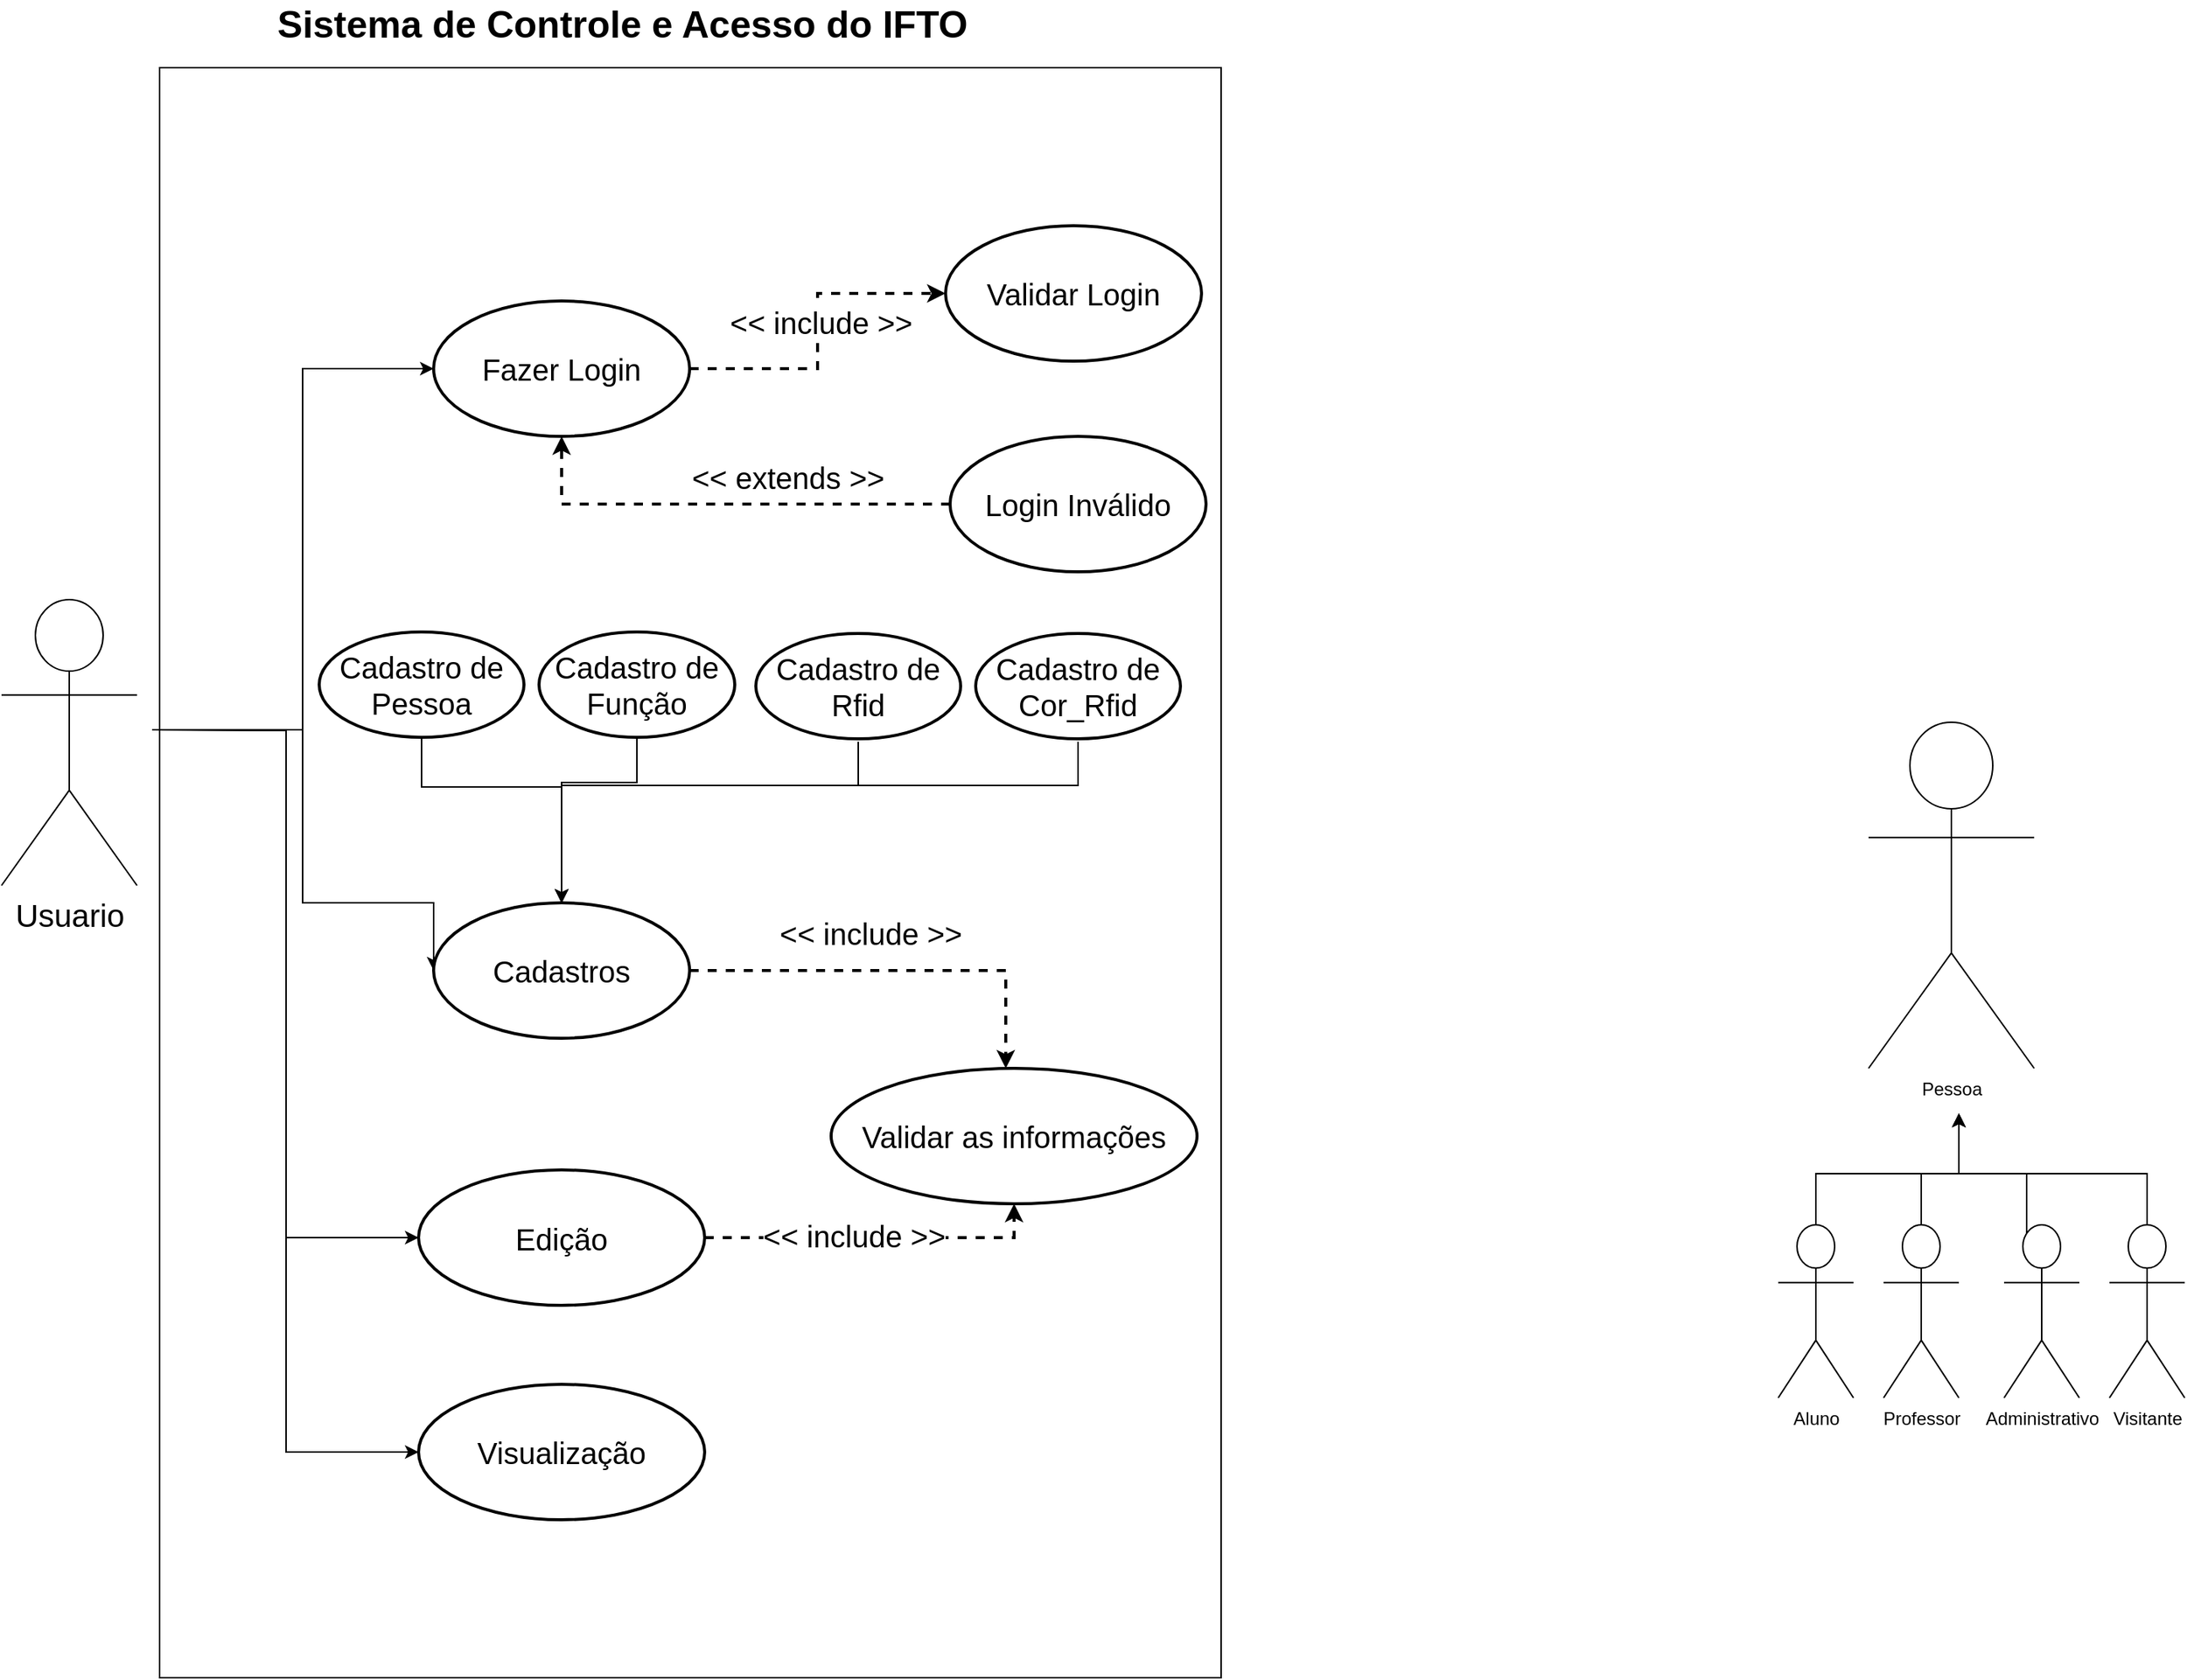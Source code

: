 <mxfile version="24.7.17">
  <diagram name="Página-1" id="NyCLhhYt9VQB0o7ZkaEL">
    <mxGraphModel dx="2390" dy="1390" grid="1" gridSize="10" guides="1" tooltips="1" connect="1" arrows="1" fold="1" page="1" pageScale="1" pageWidth="827" pageHeight="1169" math="0" shadow="0">
      <root>
        <mxCell id="0" />
        <mxCell id="1" parent="0" />
        <mxCell id="2xbcmrgEp1bGuqN2L9k1-2" value="" style="rounded=0;whiteSpace=wrap;html=1;rotation=90;" parent="1" vertex="1">
          <mxGeometry x="-67.5" y="257.5" width="1070" height="705" as="geometry" />
        </mxCell>
        <mxCell id="2xbcmrgEp1bGuqN2L9k1-3" value="Pessoa" style="shape=umlActor;verticalLabelPosition=bottom;verticalAlign=top;html=1;outlineConnect=0;" parent="1" vertex="1">
          <mxGeometry x="1250" y="510" width="110" height="230" as="geometry" />
        </mxCell>
        <mxCell id="2xbcmrgEp1bGuqN2L9k1-11" style="edgeStyle=orthogonalEdgeStyle;rounded=0;orthogonalLoop=1;jettySize=auto;html=1;" parent="1" source="2xbcmrgEp1bGuqN2L9k1-4" edge="1">
          <mxGeometry relative="1" as="geometry">
            <mxPoint x="1310" y="770" as="targetPoint" />
            <Array as="points">
              <mxPoint x="1215" y="810" />
              <mxPoint x="1310" y="810" />
            </Array>
          </mxGeometry>
        </mxCell>
        <mxCell id="2xbcmrgEp1bGuqN2L9k1-4" value="Aluno" style="shape=umlActor;verticalLabelPosition=bottom;verticalAlign=top;html=1;outlineConnect=0;" parent="1" vertex="1">
          <mxGeometry x="1190" y="844" width="50" height="115" as="geometry" />
        </mxCell>
        <mxCell id="2xbcmrgEp1bGuqN2L9k1-14" style="edgeStyle=orthogonalEdgeStyle;rounded=0;orthogonalLoop=1;jettySize=auto;html=1;" parent="1" source="2xbcmrgEp1bGuqN2L9k1-6" edge="1">
          <mxGeometry relative="1" as="geometry">
            <mxPoint x="1310" y="770" as="targetPoint" />
            <Array as="points">
              <mxPoint x="1285" y="810" />
              <mxPoint x="1310" y="810" />
            </Array>
          </mxGeometry>
        </mxCell>
        <mxCell id="2xbcmrgEp1bGuqN2L9k1-6" value="Professor" style="shape=umlActor;verticalLabelPosition=bottom;verticalAlign=top;html=1;outlineConnect=0;" parent="1" vertex="1">
          <mxGeometry x="1260" y="844" width="50" height="115" as="geometry" />
        </mxCell>
        <mxCell id="2xbcmrgEp1bGuqN2L9k1-16" style="edgeStyle=orthogonalEdgeStyle;rounded=0;orthogonalLoop=1;jettySize=auto;html=1;" parent="1" source="2xbcmrgEp1bGuqN2L9k1-8" edge="1">
          <mxGeometry relative="1" as="geometry">
            <mxPoint x="1310" y="770" as="targetPoint" />
            <Array as="points">
              <mxPoint x="1435" y="810" />
              <mxPoint x="1310" y="810" />
            </Array>
          </mxGeometry>
        </mxCell>
        <mxCell id="2xbcmrgEp1bGuqN2L9k1-8" value="Visitante" style="shape=umlActor;verticalLabelPosition=bottom;verticalAlign=top;html=1;outlineConnect=0;" parent="1" vertex="1">
          <mxGeometry x="1410" y="844" width="50" height="115" as="geometry" />
        </mxCell>
        <mxCell id="2xbcmrgEp1bGuqN2L9k1-20" style="edgeStyle=orthogonalEdgeStyle;rounded=0;orthogonalLoop=1;jettySize=auto;html=1;" parent="1" edge="1">
          <mxGeometry relative="1" as="geometry">
            <mxPoint x="1310" y="770" as="targetPoint" />
            <mxPoint x="1355.004" y="854" as="sourcePoint" />
            <Array as="points">
              <mxPoint x="1355" y="810" />
              <mxPoint x="1310" y="810" />
            </Array>
          </mxGeometry>
        </mxCell>
        <mxCell id="2xbcmrgEp1bGuqN2L9k1-19" value="Administrativo" style="shape=umlActor;verticalLabelPosition=bottom;verticalAlign=top;html=1;outlineConnect=0;" parent="1" vertex="1">
          <mxGeometry x="1340" y="844" width="50" height="115" as="geometry" />
        </mxCell>
        <mxCell id="2xbcmrgEp1bGuqN2L9k1-29" style="edgeStyle=orthogonalEdgeStyle;rounded=0;orthogonalLoop=1;jettySize=auto;html=1;dashed=1;strokeWidth=2;" parent="1" source="2xbcmrgEp1bGuqN2L9k1-21" target="2xbcmrgEp1bGuqN2L9k1-27" edge="1">
          <mxGeometry relative="1" as="geometry" />
        </mxCell>
        <mxCell id="2xbcmrgEp1bGuqN2L9k1-36" value="&amp;lt;&amp;lt; include &amp;gt;&amp;gt;" style="edgeLabel;html=1;align=center;verticalAlign=middle;resizable=0;points=[];fontSize=20;" parent="2xbcmrgEp1bGuqN2L9k1-29" vertex="1" connectable="0">
          <mxGeometry x="-0.144" y="-2" relative="1" as="geometry">
            <mxPoint y="-22" as="offset" />
          </mxGeometry>
        </mxCell>
        <mxCell id="2xbcmrgEp1bGuqN2L9k1-21" value="Fazer Login" style="ellipse;whiteSpace=wrap;html=1;fontSize=20;strokeWidth=2;" parent="1" vertex="1">
          <mxGeometry x="297" y="230" width="170" height="90" as="geometry" />
        </mxCell>
        <mxCell id="m9dT4t8xpMJtpyGwQsV8-9" style="edgeStyle=orthogonalEdgeStyle;rounded=0;orthogonalLoop=1;jettySize=auto;html=1;entryX=0;entryY=0.5;entryDx=0;entryDy=0;" edge="1" parent="1" target="2xbcmrgEp1bGuqN2L9k1-21">
          <mxGeometry relative="1" as="geometry">
            <mxPoint x="110" y="515.0" as="sourcePoint" />
            <Array as="points">
              <mxPoint x="210" y="515" />
              <mxPoint x="210" y="275" />
            </Array>
          </mxGeometry>
        </mxCell>
        <mxCell id="m9dT4t8xpMJtpyGwQsV8-10" style="edgeStyle=orthogonalEdgeStyle;rounded=0;orthogonalLoop=1;jettySize=auto;html=1;entryX=0;entryY=0.5;entryDx=0;entryDy=0;" edge="1" parent="1" target="2xbcmrgEp1bGuqN2L9k1-24">
          <mxGeometry relative="1" as="geometry">
            <mxPoint x="110" y="515.0" as="sourcePoint" />
            <Array as="points">
              <mxPoint x="210" y="515" />
              <mxPoint x="210" y="630" />
            </Array>
          </mxGeometry>
        </mxCell>
        <mxCell id="m9dT4t8xpMJtpyGwQsV8-11" style="edgeStyle=orthogonalEdgeStyle;rounded=0;orthogonalLoop=1;jettySize=auto;html=1;entryX=0;entryY=0.5;entryDx=0;entryDy=0;" edge="1" parent="1" target="m9dT4t8xpMJtpyGwQsV8-2">
          <mxGeometry relative="1" as="geometry">
            <mxPoint x="110" y="515.0" as="sourcePoint" />
          </mxGeometry>
        </mxCell>
        <mxCell id="m9dT4t8xpMJtpyGwQsV8-12" style="edgeStyle=orthogonalEdgeStyle;rounded=0;orthogonalLoop=1;jettySize=auto;html=1;entryX=0;entryY=0.5;entryDx=0;entryDy=0;" edge="1" parent="1" target="m9dT4t8xpMJtpyGwQsV8-8">
          <mxGeometry relative="1" as="geometry">
            <mxPoint x="110" y="515.0" as="sourcePoint" />
          </mxGeometry>
        </mxCell>
        <mxCell id="2xbcmrgEp1bGuqN2L9k1-22" value="Usuario" style="shape=umlActor;verticalLabelPosition=bottom;verticalAlign=top;html=1;outlineConnect=0;fontSize=21;" parent="1" vertex="1">
          <mxGeometry x="10" y="428.5" width="90" height="190" as="geometry" />
        </mxCell>
        <mxCell id="2xbcmrgEp1bGuqN2L9k1-32" style="edgeStyle=orthogonalEdgeStyle;rounded=0;orthogonalLoop=1;jettySize=auto;html=1;dashed=1;strokeWidth=2;" parent="1" source="2xbcmrgEp1bGuqN2L9k1-24" target="2xbcmrgEp1bGuqN2L9k1-26" edge="1">
          <mxGeometry relative="1" as="geometry">
            <Array as="points">
              <mxPoint x="677" y="675" />
            </Array>
          </mxGeometry>
        </mxCell>
        <mxCell id="2xbcmrgEp1bGuqN2L9k1-35" value="&amp;lt;&amp;lt; include &amp;gt;&amp;gt;" style="edgeLabel;html=1;align=center;verticalAlign=middle;resizable=0;points=[];fontSize=20;fontStyle=0" parent="2xbcmrgEp1bGuqN2L9k1-32" vertex="1" connectable="0">
          <mxGeometry x="-0.068" y="-6" relative="1" as="geometry">
            <mxPoint x="-8" y="-31" as="offset" />
          </mxGeometry>
        </mxCell>
        <mxCell id="2xbcmrgEp1bGuqN2L9k1-24" value="Cadastros" style="ellipse;whiteSpace=wrap;html=1;fontSize=20;strokeWidth=2;" parent="1" vertex="1">
          <mxGeometry x="297" y="630" width="170" height="90" as="geometry" />
        </mxCell>
        <mxCell id="2xbcmrgEp1bGuqN2L9k1-26" value="Validar as informações" style="ellipse;whiteSpace=wrap;html=1;fontSize=20;strokeWidth=2;" parent="1" vertex="1">
          <mxGeometry x="561" y="740" width="243" height="90" as="geometry" />
        </mxCell>
        <mxCell id="2xbcmrgEp1bGuqN2L9k1-27" value="Validar Login" style="ellipse;whiteSpace=wrap;html=1;fontSize=20;strokeWidth=2;" parent="1" vertex="1">
          <mxGeometry x="637" y="180" width="170" height="90" as="geometry" />
        </mxCell>
        <mxCell id="2xbcmrgEp1bGuqN2L9k1-31" style="edgeStyle=orthogonalEdgeStyle;rounded=0;orthogonalLoop=1;jettySize=auto;html=1;exitX=0;exitY=0.5;exitDx=0;exitDy=0;entryX=0.5;entryY=1;entryDx=0;entryDy=0;dashed=1;strokeWidth=2;" parent="1" source="2xbcmrgEp1bGuqN2L9k1-30" target="2xbcmrgEp1bGuqN2L9k1-21" edge="1">
          <mxGeometry relative="1" as="geometry">
            <Array as="points">
              <mxPoint x="382" y="365" />
            </Array>
          </mxGeometry>
        </mxCell>
        <mxCell id="m9dT4t8xpMJtpyGwQsV8-7" value="&amp;lt;&amp;lt; extends &amp;gt;&amp;gt;" style="edgeLabel;html=1;align=center;verticalAlign=middle;resizable=0;points=[];fontSize=20;" vertex="1" connectable="0" parent="2xbcmrgEp1bGuqN2L9k1-31">
          <mxGeometry x="-0.703" y="4" relative="1" as="geometry">
            <mxPoint x="-63" y="-22" as="offset" />
          </mxGeometry>
        </mxCell>
        <mxCell id="2xbcmrgEp1bGuqN2L9k1-30" value="Login Inválido" style="ellipse;whiteSpace=wrap;html=1;fontSize=20;strokeWidth=2;" parent="1" vertex="1">
          <mxGeometry x="640" y="320" width="170" height="90" as="geometry" />
        </mxCell>
        <mxCell id="m9dT4t8xpMJtpyGwQsV8-1" value="Sistema de Controle e Acesso do IFTO" style="text;html=1;align=center;verticalAlign=middle;whiteSpace=wrap;rounded=0;fontSize=25;fontStyle=1" vertex="1" parent="1">
          <mxGeometry x="180" y="30" width="485" height="30" as="geometry" />
        </mxCell>
        <mxCell id="m9dT4t8xpMJtpyGwQsV8-3" style="edgeStyle=orthogonalEdgeStyle;rounded=0;orthogonalLoop=1;jettySize=auto;html=1;exitX=1;exitY=0.5;exitDx=0;exitDy=0;entryX=0.5;entryY=1;entryDx=0;entryDy=0;dashed=1;strokeWidth=2;" edge="1" parent="1" source="m9dT4t8xpMJtpyGwQsV8-2" target="2xbcmrgEp1bGuqN2L9k1-26">
          <mxGeometry relative="1" as="geometry" />
        </mxCell>
        <mxCell id="m9dT4t8xpMJtpyGwQsV8-4" value="&lt;span style=&quot;font-size: 20px;&quot;&gt;&amp;lt;&amp;lt; include &amp;gt;&amp;gt;&lt;/span&gt;" style="edgeLabel;html=1;align=center;verticalAlign=middle;resizable=0;points=[];" vertex="1" connectable="0" parent="m9dT4t8xpMJtpyGwQsV8-3">
          <mxGeometry x="-0.141" y="2" relative="1" as="geometry">
            <mxPoint x="1" as="offset" />
          </mxGeometry>
        </mxCell>
        <mxCell id="m9dT4t8xpMJtpyGwQsV8-2" value="Edição" style="ellipse;whiteSpace=wrap;html=1;fontSize=20;strokeWidth=2;" vertex="1" parent="1">
          <mxGeometry x="287" y="807.5" width="190" height="90" as="geometry" />
        </mxCell>
        <mxCell id="m9dT4t8xpMJtpyGwQsV8-8" value="Visualização" style="ellipse;whiteSpace=wrap;html=1;fontSize=20;strokeWidth=2;" vertex="1" parent="1">
          <mxGeometry x="287" y="950" width="190" height="90" as="geometry" />
        </mxCell>
        <mxCell id="m9dT4t8xpMJtpyGwQsV8-23" style="edgeStyle=orthogonalEdgeStyle;rounded=0;orthogonalLoop=1;jettySize=auto;html=1;exitX=0.5;exitY=1;exitDx=0;exitDy=0;entryX=0.5;entryY=0;entryDx=0;entryDy=0;" edge="1" parent="1" source="m9dT4t8xpMJtpyGwQsV8-16" target="2xbcmrgEp1bGuqN2L9k1-24">
          <mxGeometry relative="1" as="geometry">
            <Array as="points">
              <mxPoint x="289" y="553" />
              <mxPoint x="382" y="553" />
            </Array>
          </mxGeometry>
        </mxCell>
        <mxCell id="m9dT4t8xpMJtpyGwQsV8-16" value="Cadastro de Pessoa" style="ellipse;whiteSpace=wrap;html=1;fontSize=20;strokeWidth=2;" vertex="1" parent="1">
          <mxGeometry x="221" y="450" width="136" height="70" as="geometry" />
        </mxCell>
        <mxCell id="m9dT4t8xpMJtpyGwQsV8-24" style="edgeStyle=orthogonalEdgeStyle;rounded=0;orthogonalLoop=1;jettySize=auto;html=1;exitX=0.5;exitY=1;exitDx=0;exitDy=0;entryX=0.5;entryY=0;entryDx=0;entryDy=0;" edge="1" parent="1" source="m9dT4t8xpMJtpyGwQsV8-17" target="2xbcmrgEp1bGuqN2L9k1-24">
          <mxGeometry relative="1" as="geometry">
            <mxPoint x="377" y="580" as="targetPoint" />
            <Array as="points">
              <mxPoint x="432" y="550" />
              <mxPoint x="382" y="550" />
            </Array>
          </mxGeometry>
        </mxCell>
        <mxCell id="m9dT4t8xpMJtpyGwQsV8-17" value="Cadastro de Função" style="ellipse;whiteSpace=wrap;html=1;fontSize=20;strokeWidth=2;" vertex="1" parent="1">
          <mxGeometry x="367" y="450" width="130" height="70" as="geometry" />
        </mxCell>
        <mxCell id="m9dT4t8xpMJtpyGwQsV8-25" style="edgeStyle=orthogonalEdgeStyle;rounded=0;orthogonalLoop=1;jettySize=auto;html=1;" edge="1" parent="1">
          <mxGeometry relative="1" as="geometry">
            <mxPoint x="579.0" y="523" as="sourcePoint" />
            <mxPoint x="382" y="630" as="targetPoint" />
            <Array as="points">
              <mxPoint x="579" y="552" />
              <mxPoint x="382" y="552" />
            </Array>
          </mxGeometry>
        </mxCell>
        <mxCell id="m9dT4t8xpMJtpyGwQsV8-20" value="Cadastro de Rfid" style="ellipse;whiteSpace=wrap;html=1;fontSize=20;strokeWidth=2;" vertex="1" parent="1">
          <mxGeometry x="511" y="451" width="136" height="70" as="geometry" />
        </mxCell>
        <mxCell id="m9dT4t8xpMJtpyGwQsV8-26" style="edgeStyle=orthogonalEdgeStyle;rounded=0;orthogonalLoop=1;jettySize=auto;html=1;" edge="1" parent="1">
          <mxGeometry relative="1" as="geometry">
            <mxPoint x="725.0" y="523" as="sourcePoint" />
            <mxPoint x="382" y="630" as="targetPoint" />
            <Array as="points">
              <mxPoint x="725" y="552" />
              <mxPoint x="382" y="552" />
            </Array>
          </mxGeometry>
        </mxCell>
        <mxCell id="m9dT4t8xpMJtpyGwQsV8-21" value="Cadastro de Cor_Rfid" style="ellipse;whiteSpace=wrap;html=1;fontSize=20;strokeWidth=2;" vertex="1" parent="1">
          <mxGeometry x="657" y="451" width="136" height="70" as="geometry" />
        </mxCell>
      </root>
    </mxGraphModel>
  </diagram>
</mxfile>
